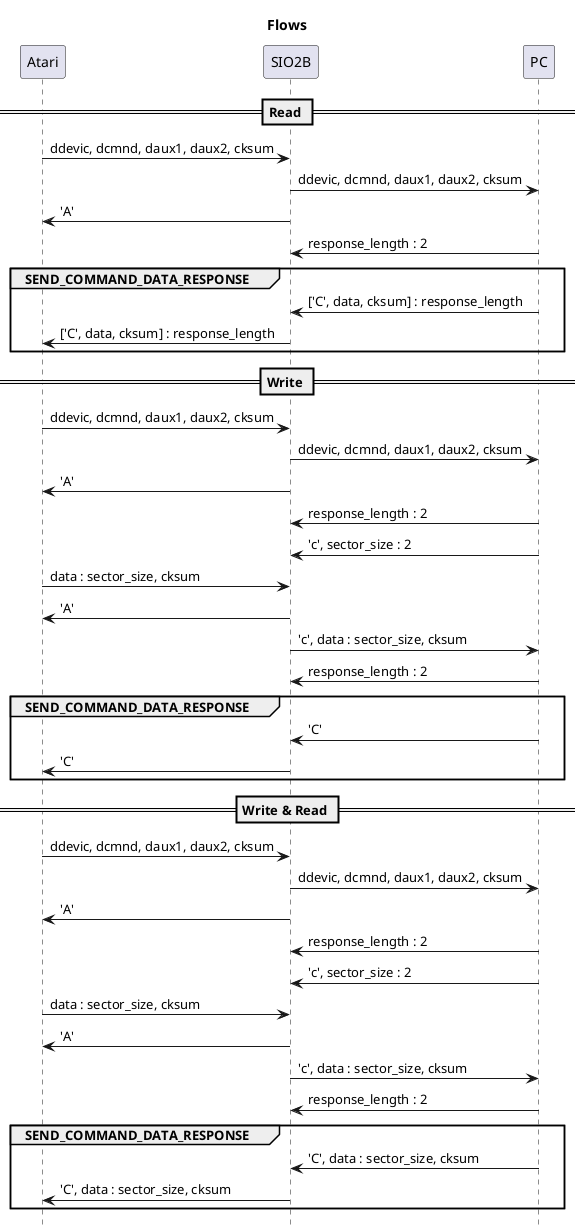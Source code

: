 @startuml

hide footbox
title Flows

participant Atari as atari
participant SIO2B as sio2b
participant PC as pc

== Read ==

atari -> sio2b : ddevic, dcmnd, daux1, daux2, cksum
sio2b -> pc    : ddevic, dcmnd, daux1, daux2, cksum
atari <- sio2b : 'A'
sio2b <- pc    : response_length : 2
group SEND_COMMAND_DATA_RESPONSE
  sio2b <- pc    : ['C', data, cksum] : response_length
  atari <- sio2b : ['C', data, cksum] : response_length
end

== Write ==

atari -> sio2b : ddevic, dcmnd, daux1, daux2, cksum
sio2b -> pc    : ddevic, dcmnd, daux1, daux2, cksum
atari <- sio2b : 'A'
sio2b <- pc    : response_length : 2
sio2b <- pc    : 'c', sector_size : 2
atari -> sio2b : data : sector_size, cksum
atari <- sio2b : 'A'
sio2b -> pc    : 'c', data : sector_size, cksum
sio2b <- pc    : response_length : 2
group SEND_COMMAND_DATA_RESPONSE
  sio2b <- pc    : 'C'
  atari <- sio2b : 'C'
end

== Write & Read ==

atari -> sio2b : ddevic, dcmnd, daux1, daux2, cksum
sio2b -> pc    : ddevic, dcmnd, daux1, daux2, cksum
atari <- sio2b : 'A'
sio2b <- pc    : response_length : 2
sio2b <- pc    : 'c', sector_size : 2
atari -> sio2b : data : sector_size, cksum
atari <- sio2b : 'A'
sio2b -> pc    : 'c', data : sector_size, cksum
sio2b <- pc    : response_length : 2
group SEND_COMMAND_DATA_RESPONSE
  sio2b <- pc    : 'C', data : sector_size, cksum
  atari <- sio2b : 'C', data : sector_size, cksum
end

@enduml
